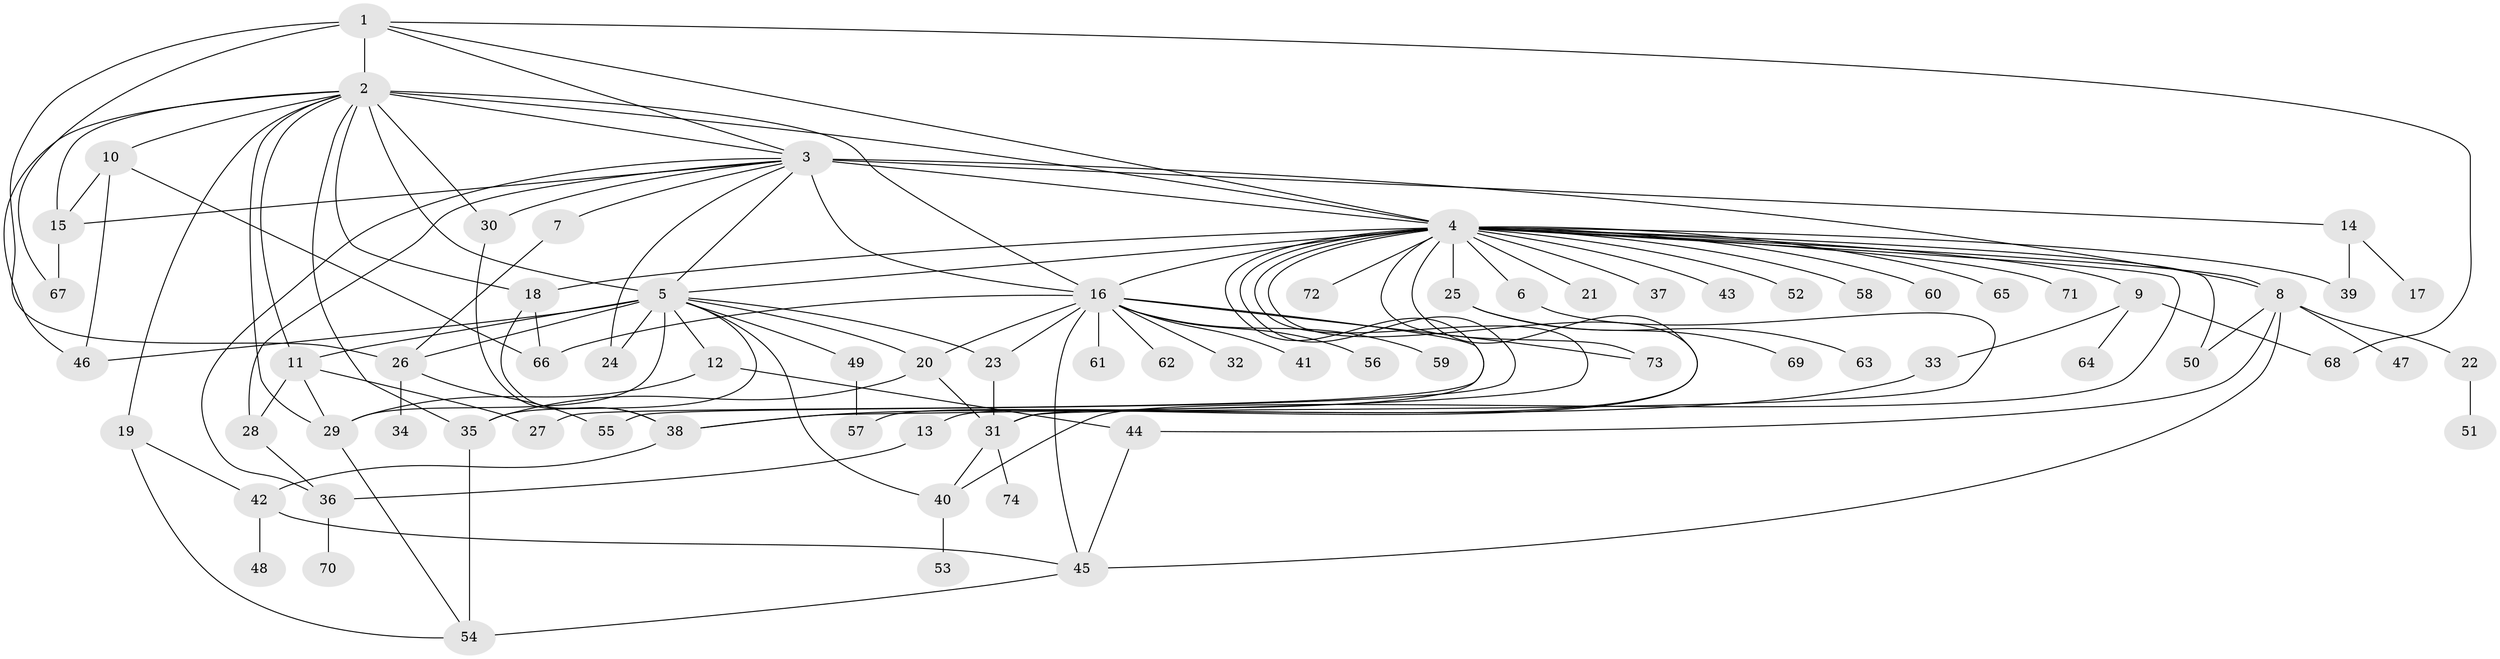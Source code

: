 // original degree distribution, {2: 0.19727891156462585, 26: 0.013605442176870748, 30: 0.006802721088435374, 34: 0.006802721088435374, 3: 0.14965986394557823, 1: 0.46938775510204084, 5: 0.047619047619047616, 4: 0.08163265306122448, 17: 0.006802721088435374, 7: 0.006802721088435374, 6: 0.013605442176870748}
// Generated by graph-tools (version 1.1) at 2025/35/03/09/25 02:35:17]
// undirected, 74 vertices, 127 edges
graph export_dot {
graph [start="1"]
  node [color=gray90,style=filled];
  1;
  2;
  3;
  4;
  5;
  6;
  7;
  8;
  9;
  10;
  11;
  12;
  13;
  14;
  15;
  16;
  17;
  18;
  19;
  20;
  21;
  22;
  23;
  24;
  25;
  26;
  27;
  28;
  29;
  30;
  31;
  32;
  33;
  34;
  35;
  36;
  37;
  38;
  39;
  40;
  41;
  42;
  43;
  44;
  45;
  46;
  47;
  48;
  49;
  50;
  51;
  52;
  53;
  54;
  55;
  56;
  57;
  58;
  59;
  60;
  61;
  62;
  63;
  64;
  65;
  66;
  67;
  68;
  69;
  70;
  71;
  72;
  73;
  74;
  1 -- 2 [weight=10.0];
  1 -- 3 [weight=4.0];
  1 -- 4 [weight=2.0];
  1 -- 26 [weight=1.0];
  1 -- 67 [weight=1.0];
  1 -- 68 [weight=1.0];
  2 -- 3 [weight=1.0];
  2 -- 4 [weight=1.0];
  2 -- 5 [weight=1.0];
  2 -- 10 [weight=1.0];
  2 -- 11 [weight=2.0];
  2 -- 15 [weight=1.0];
  2 -- 16 [weight=1.0];
  2 -- 18 [weight=1.0];
  2 -- 19 [weight=1.0];
  2 -- 29 [weight=1.0];
  2 -- 30 [weight=1.0];
  2 -- 35 [weight=1.0];
  2 -- 46 [weight=1.0];
  3 -- 4 [weight=1.0];
  3 -- 5 [weight=1.0];
  3 -- 7 [weight=1.0];
  3 -- 8 [weight=10.0];
  3 -- 14 [weight=1.0];
  3 -- 15 [weight=1.0];
  3 -- 16 [weight=1.0];
  3 -- 24 [weight=1.0];
  3 -- 28 [weight=2.0];
  3 -- 30 [weight=1.0];
  3 -- 36 [weight=1.0];
  4 -- 5 [weight=1.0];
  4 -- 6 [weight=1.0];
  4 -- 8 [weight=1.0];
  4 -- 9 [weight=1.0];
  4 -- 13 [weight=1.0];
  4 -- 16 [weight=1.0];
  4 -- 18 [weight=1.0];
  4 -- 21 [weight=1.0];
  4 -- 25 [weight=1.0];
  4 -- 27 [weight=1.0];
  4 -- 37 [weight=1.0];
  4 -- 38 [weight=1.0];
  4 -- 39 [weight=1.0];
  4 -- 40 [weight=1.0];
  4 -- 43 [weight=1.0];
  4 -- 50 [weight=1.0];
  4 -- 52 [weight=1.0];
  4 -- 55 [weight=1.0];
  4 -- 57 [weight=1.0];
  4 -- 58 [weight=1.0];
  4 -- 60 [weight=1.0];
  4 -- 65 [weight=1.0];
  4 -- 71 [weight=1.0];
  4 -- 72 [weight=1.0];
  4 -- 73 [weight=1.0];
  5 -- 11 [weight=1.0];
  5 -- 12 [weight=1.0];
  5 -- 20 [weight=1.0];
  5 -- 23 [weight=1.0];
  5 -- 24 [weight=1.0];
  5 -- 26 [weight=9.0];
  5 -- 29 [weight=1.0];
  5 -- 35 [weight=1.0];
  5 -- 40 [weight=1.0];
  5 -- 46 [weight=1.0];
  5 -- 49 [weight=1.0];
  6 -- 31 [weight=1.0];
  7 -- 26 [weight=1.0];
  8 -- 22 [weight=1.0];
  8 -- 44 [weight=1.0];
  8 -- 45 [weight=1.0];
  8 -- 47 [weight=1.0];
  8 -- 50 [weight=1.0];
  9 -- 33 [weight=1.0];
  9 -- 64 [weight=1.0];
  9 -- 68 [weight=1.0];
  10 -- 15 [weight=1.0];
  10 -- 46 [weight=1.0];
  10 -- 66 [weight=1.0];
  11 -- 27 [weight=1.0];
  11 -- 28 [weight=1.0];
  11 -- 29 [weight=1.0];
  12 -- 29 [weight=1.0];
  12 -- 44 [weight=1.0];
  13 -- 36 [weight=1.0];
  14 -- 17 [weight=1.0];
  14 -- 39 [weight=1.0];
  15 -- 67 [weight=1.0];
  16 -- 20 [weight=1.0];
  16 -- 23 [weight=1.0];
  16 -- 31 [weight=1.0];
  16 -- 32 [weight=1.0];
  16 -- 41 [weight=1.0];
  16 -- 45 [weight=1.0];
  16 -- 56 [weight=1.0];
  16 -- 59 [weight=1.0];
  16 -- 61 [weight=1.0];
  16 -- 62 [weight=1.0];
  16 -- 66 [weight=1.0];
  16 -- 73 [weight=1.0];
  18 -- 38 [weight=1.0];
  18 -- 66 [weight=1.0];
  19 -- 42 [weight=1.0];
  19 -- 54 [weight=1.0];
  20 -- 31 [weight=1.0];
  20 -- 35 [weight=1.0];
  22 -- 51 [weight=1.0];
  23 -- 31 [weight=1.0];
  25 -- 63 [weight=1.0];
  25 -- 69 [weight=1.0];
  26 -- 34 [weight=1.0];
  26 -- 55 [weight=1.0];
  28 -- 36 [weight=1.0];
  29 -- 54 [weight=1.0];
  30 -- 38 [weight=1.0];
  31 -- 40 [weight=1.0];
  31 -- 74 [weight=1.0];
  33 -- 38 [weight=1.0];
  35 -- 54 [weight=2.0];
  36 -- 70 [weight=1.0];
  38 -- 42 [weight=1.0];
  40 -- 53 [weight=1.0];
  42 -- 45 [weight=1.0];
  42 -- 48 [weight=2.0];
  44 -- 45 [weight=1.0];
  45 -- 54 [weight=1.0];
  49 -- 57 [weight=1.0];
}
